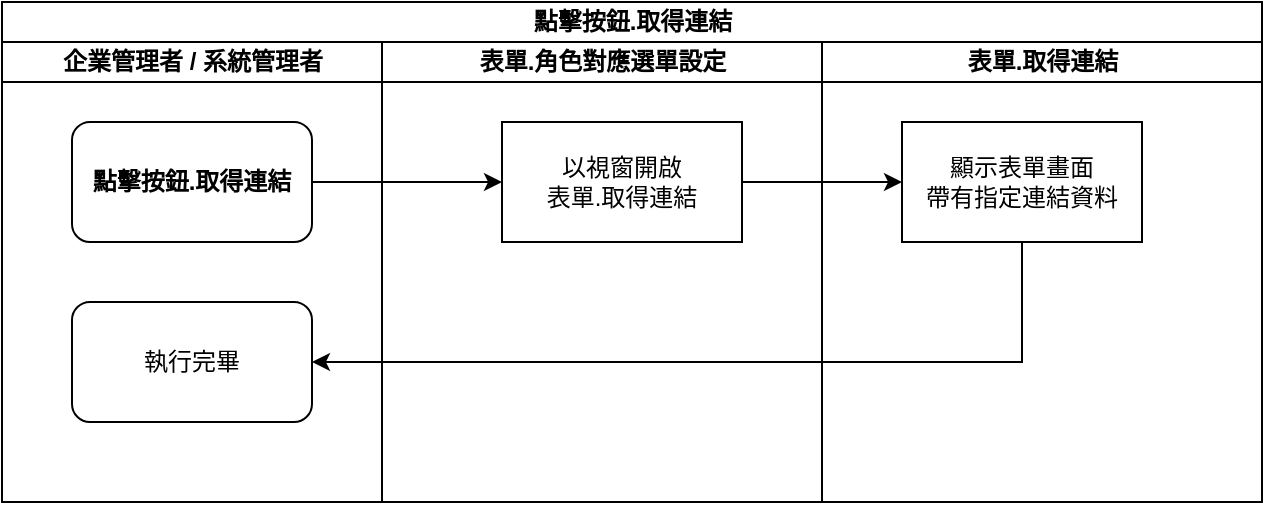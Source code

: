 <mxfile version="20.3.0" type="device"><diagram id="D9yGNbYFTx0Wy0-r2l7C" name="點擊按鈕.取得連結"><mxGraphModel dx="1422" dy="865" grid="1" gridSize="10" guides="1" tooltips="1" connect="1" arrows="1" fold="1" page="1" pageScale="1" pageWidth="827" pageHeight="1169" math="0" shadow="0"><root><mxCell id="0"/><mxCell id="1" parent="0"/><mxCell id="jq5y22E5qAOTaGeLx8cz-1" value="點擊按鈕.取得連結" style="swimlane;html=1;childLayout=stackLayout;resizeParent=1;resizeParentMax=0;startSize=20;" vertex="1" parent="1"><mxGeometry x="99" y="130" width="630" height="250" as="geometry"/></mxCell><mxCell id="jq5y22E5qAOTaGeLx8cz-2" value="企業管理者 / 系統管理者" style="swimlane;html=1;startSize=20;" vertex="1" parent="jq5y22E5qAOTaGeLx8cz-1"><mxGeometry y="20" width="190" height="230" as="geometry"/></mxCell><mxCell id="jq5y22E5qAOTaGeLx8cz-3" value="執行完畢" style="rounded=1;whiteSpace=wrap;html=1;" vertex="1" parent="jq5y22E5qAOTaGeLx8cz-2"><mxGeometry x="35" y="130" width="120" height="60" as="geometry"/></mxCell><mxCell id="jq5y22E5qAOTaGeLx8cz-4" value="&lt;span style=&quot;font-weight: 700&quot;&gt;點擊按鈕.取得連結&lt;/span&gt;" style="rounded=1;whiteSpace=wrap;html=1;" vertex="1" parent="jq5y22E5qAOTaGeLx8cz-2"><mxGeometry x="35" y="40" width="120" height="60" as="geometry"/></mxCell><mxCell id="jq5y22E5qAOTaGeLx8cz-5" style="edgeStyle=orthogonalEdgeStyle;rounded=0;orthogonalLoop=1;jettySize=auto;html=1;" edge="1" parent="jq5y22E5qAOTaGeLx8cz-1" source="jq5y22E5qAOTaGeLx8cz-4" target="jq5y22E5qAOTaGeLx8cz-7"><mxGeometry relative="1" as="geometry"/></mxCell><mxCell id="jq5y22E5qAOTaGeLx8cz-6" value="表單.角色對應選單設定" style="swimlane;html=1;startSize=20;" vertex="1" parent="jq5y22E5qAOTaGeLx8cz-1"><mxGeometry x="190" y="20" width="220" height="230" as="geometry"/></mxCell><mxCell id="jq5y22E5qAOTaGeLx8cz-7" value="以視窗開啟&lt;br&gt;表單.取得連結" style="rounded=0;whiteSpace=wrap;html=1;" vertex="1" parent="jq5y22E5qAOTaGeLx8cz-6"><mxGeometry x="60" y="40" width="120" height="60" as="geometry"/></mxCell><mxCell id="jq5y22E5qAOTaGeLx8cz-8" value="表單.取得連結" style="swimlane;html=1;startSize=20;" vertex="1" parent="jq5y22E5qAOTaGeLx8cz-1"><mxGeometry x="410" y="20" width="220" height="230" as="geometry"/></mxCell><mxCell id="jq5y22E5qAOTaGeLx8cz-9" value="顯示表單畫面&lt;br&gt;帶有指定連結資料" style="whiteSpace=wrap;html=1;rounded=0;" vertex="1" parent="jq5y22E5qAOTaGeLx8cz-8"><mxGeometry x="40" y="40" width="120" height="60" as="geometry"/></mxCell><mxCell id="jq5y22E5qAOTaGeLx8cz-10" value="" style="edgeStyle=orthogonalEdgeStyle;rounded=0;orthogonalLoop=1;jettySize=auto;html=1;" edge="1" parent="jq5y22E5qAOTaGeLx8cz-1" source="jq5y22E5qAOTaGeLx8cz-7" target="jq5y22E5qAOTaGeLx8cz-9"><mxGeometry relative="1" as="geometry"/></mxCell><mxCell id="jq5y22E5qAOTaGeLx8cz-11" style="edgeStyle=orthogonalEdgeStyle;rounded=0;orthogonalLoop=1;jettySize=auto;html=1;entryX=1;entryY=0.5;entryDx=0;entryDy=0;exitX=0.5;exitY=1;exitDx=0;exitDy=0;" edge="1" parent="jq5y22E5qAOTaGeLx8cz-1" source="jq5y22E5qAOTaGeLx8cz-9" target="jq5y22E5qAOTaGeLx8cz-3"><mxGeometry relative="1" as="geometry"/></mxCell></root></mxGraphModel></diagram></mxfile>